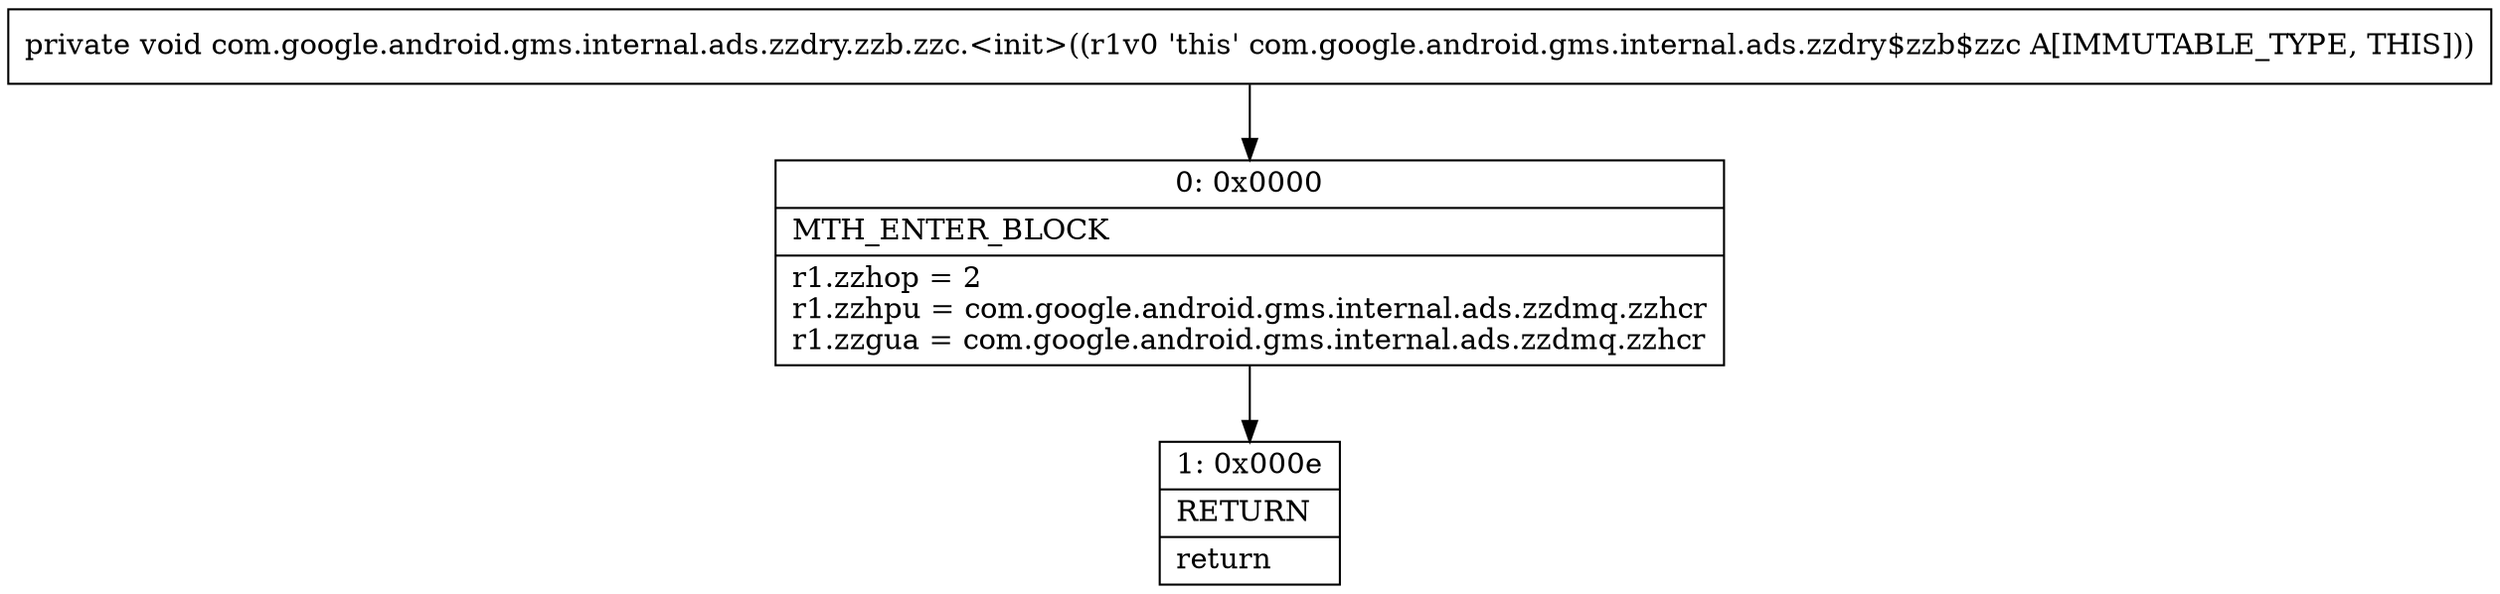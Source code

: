 digraph "CFG forcom.google.android.gms.internal.ads.zzdry.zzb.zzc.\<init\>()V" {
Node_0 [shape=record,label="{0\:\ 0x0000|MTH_ENTER_BLOCK\l|r1.zzhop = 2\lr1.zzhpu = com.google.android.gms.internal.ads.zzdmq.zzhcr\lr1.zzgua = com.google.android.gms.internal.ads.zzdmq.zzhcr\l}"];
Node_1 [shape=record,label="{1\:\ 0x000e|RETURN\l|return\l}"];
MethodNode[shape=record,label="{private void com.google.android.gms.internal.ads.zzdry.zzb.zzc.\<init\>((r1v0 'this' com.google.android.gms.internal.ads.zzdry$zzb$zzc A[IMMUTABLE_TYPE, THIS])) }"];
MethodNode -> Node_0;
Node_0 -> Node_1;
}

